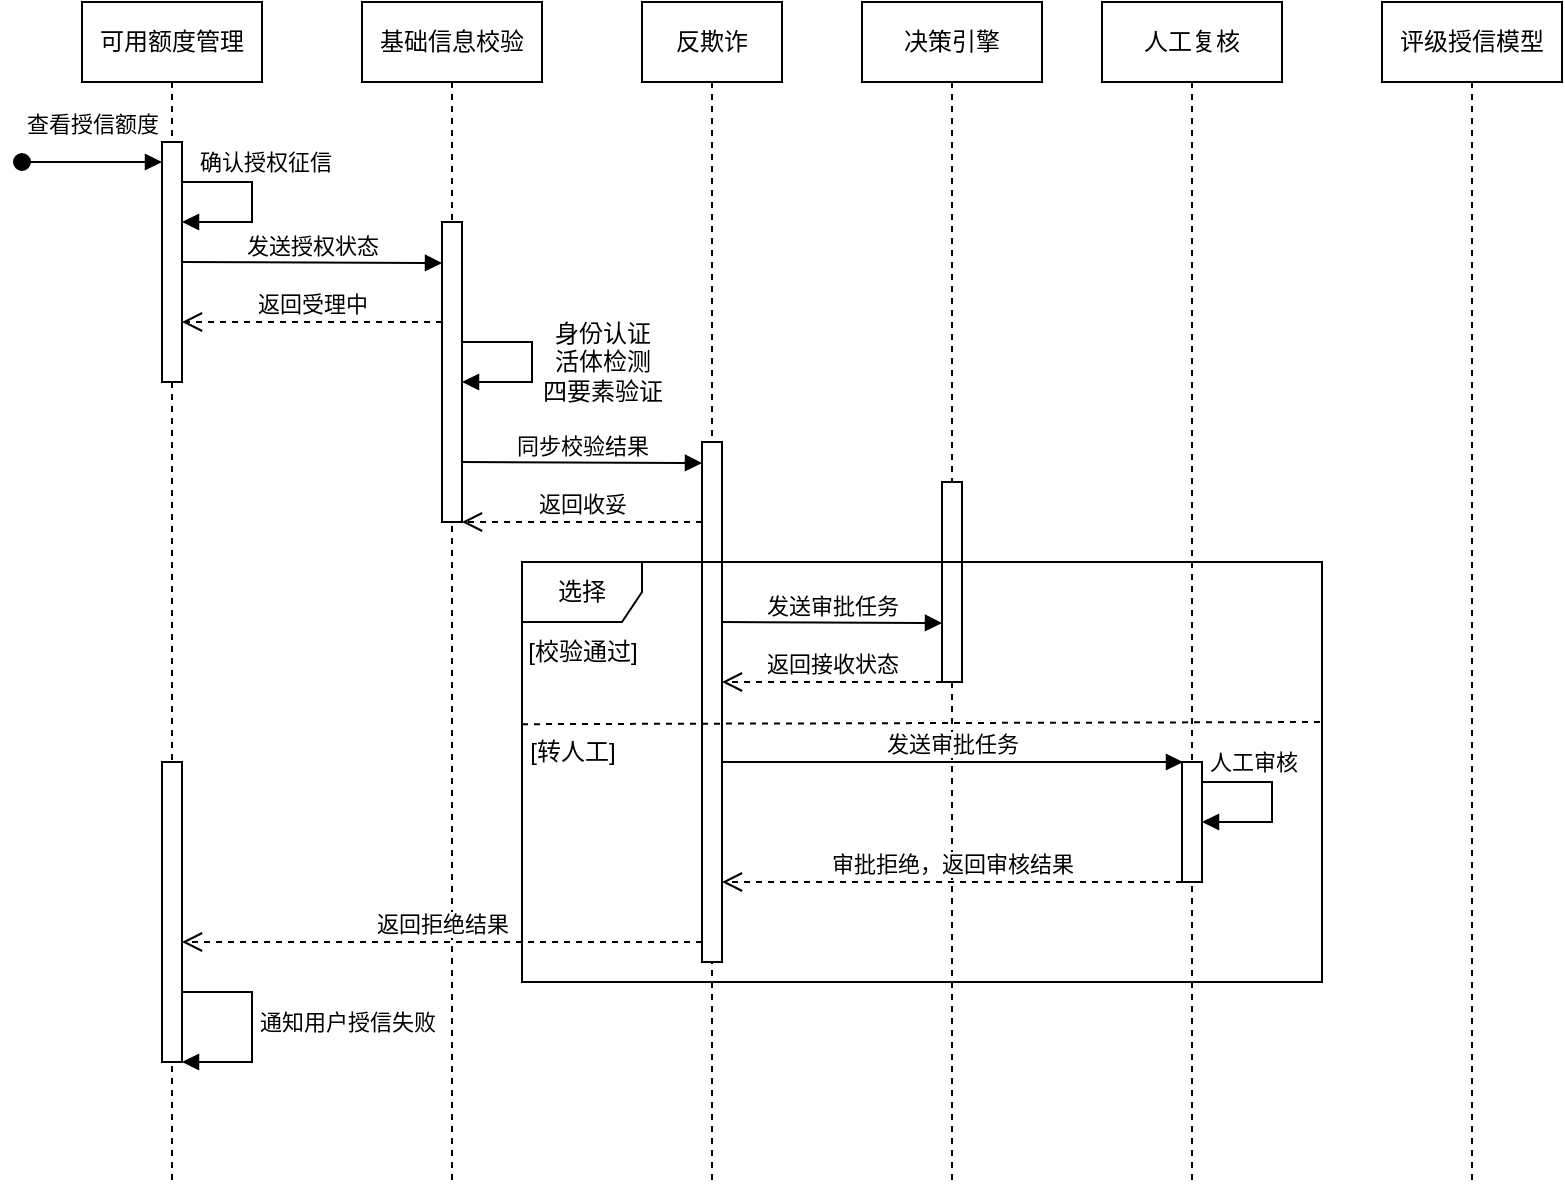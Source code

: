 <mxfile version="21.6.9" type="github">
  <diagram name="第 1 页" id="xwv31RPVGq02u_BUmo36">
    <mxGraphModel dx="1173" dy="772" grid="1" gridSize="10" guides="1" tooltips="1" connect="1" arrows="1" fold="1" page="1" pageScale="1" pageWidth="827" pageHeight="1169" math="0" shadow="0">
      <root>
        <mxCell id="0" />
        <mxCell id="1" parent="0" />
        <mxCell id="psqMjh_VG05WW_Cjcmjr-1" value="可用额度管理" style="shape=umlLifeline;perimeter=lifelinePerimeter;whiteSpace=wrap;html=1;container=1;dropTarget=0;collapsible=0;recursiveResize=0;outlineConnect=0;portConstraint=eastwest;newEdgeStyle={&quot;edgeStyle&quot;:&quot;elbowEdgeStyle&quot;,&quot;elbow&quot;:&quot;vertical&quot;,&quot;curved&quot;:0,&quot;rounded&quot;:0};" vertex="1" parent="1">
          <mxGeometry x="40" y="90" width="90" height="590" as="geometry" />
        </mxCell>
        <mxCell id="psqMjh_VG05WW_Cjcmjr-2" value="" style="html=1;points=[];perimeter=orthogonalPerimeter;outlineConnect=0;targetShapes=umlLifeline;portConstraint=eastwest;newEdgeStyle={&quot;edgeStyle&quot;:&quot;elbowEdgeStyle&quot;,&quot;elbow&quot;:&quot;vertical&quot;,&quot;curved&quot;:0,&quot;rounded&quot;:0};" vertex="1" parent="psqMjh_VG05WW_Cjcmjr-1">
          <mxGeometry x="40" y="70" width="10" height="120" as="geometry" />
        </mxCell>
        <mxCell id="psqMjh_VG05WW_Cjcmjr-3" value="确认授权征信" style="html=1;align=left;spacingLeft=2;endArrow=block;rounded=0;edgeStyle=orthogonalEdgeStyle;curved=0;rounded=0;" edge="1" parent="psqMjh_VG05WW_Cjcmjr-1" source="psqMjh_VG05WW_Cjcmjr-2" target="psqMjh_VG05WW_Cjcmjr-2">
          <mxGeometry x="-0.889" y="10" relative="1" as="geometry">
            <mxPoint x="60" y="90" as="sourcePoint" />
            <Array as="points">
              <mxPoint x="85" y="90" />
              <mxPoint x="85" y="110" />
            </Array>
            <mxPoint x="60" y="120" as="targetPoint" />
            <mxPoint as="offset" />
          </mxGeometry>
        </mxCell>
        <mxCell id="psqMjh_VG05WW_Cjcmjr-54" value="" style="html=1;points=[];perimeter=orthogonalPerimeter;outlineConnect=0;targetShapes=umlLifeline;portConstraint=eastwest;newEdgeStyle={&quot;edgeStyle&quot;:&quot;elbowEdgeStyle&quot;,&quot;elbow&quot;:&quot;vertical&quot;,&quot;curved&quot;:0,&quot;rounded&quot;:0};" vertex="1" parent="psqMjh_VG05WW_Cjcmjr-1">
          <mxGeometry x="40" y="380" width="10" height="150" as="geometry" />
        </mxCell>
        <mxCell id="psqMjh_VG05WW_Cjcmjr-56" value="通知用户授信失败" style="html=1;align=left;spacingLeft=2;endArrow=block;rounded=0;edgeStyle=orthogonalEdgeStyle;curved=0;rounded=0;" edge="1" parent="psqMjh_VG05WW_Cjcmjr-1" target="psqMjh_VG05WW_Cjcmjr-54">
          <mxGeometry x="-0.048" relative="1" as="geometry">
            <mxPoint x="50" y="495" as="sourcePoint" />
            <Array as="points">
              <mxPoint x="85" y="495" />
              <mxPoint x="85" y="530" />
            </Array>
            <mxPoint x="50" y="515" as="targetPoint" />
            <mxPoint as="offset" />
          </mxGeometry>
        </mxCell>
        <mxCell id="psqMjh_VG05WW_Cjcmjr-5" value="查看授信额度" style="html=1;verticalAlign=bottom;startArrow=oval;startFill=1;endArrow=block;startSize=8;edgeStyle=elbowEdgeStyle;elbow=vertical;curved=0;rounded=0;" edge="1" parent="1" target="psqMjh_VG05WW_Cjcmjr-2">
          <mxGeometry y="10" width="60" relative="1" as="geometry">
            <mxPoint x="10" y="170" as="sourcePoint" />
            <mxPoint x="90" y="170" as="targetPoint" />
            <mxPoint as="offset" />
          </mxGeometry>
        </mxCell>
        <mxCell id="psqMjh_VG05WW_Cjcmjr-6" value="基础信息校验" style="shape=umlLifeline;perimeter=lifelinePerimeter;whiteSpace=wrap;html=1;container=1;dropTarget=0;collapsible=0;recursiveResize=0;outlineConnect=0;portConstraint=eastwest;newEdgeStyle={&quot;edgeStyle&quot;:&quot;elbowEdgeStyle&quot;,&quot;elbow&quot;:&quot;vertical&quot;,&quot;curved&quot;:0,&quot;rounded&quot;:0};" vertex="1" parent="1">
          <mxGeometry x="180" y="90" width="90" height="590" as="geometry" />
        </mxCell>
        <mxCell id="psqMjh_VG05WW_Cjcmjr-7" value="" style="html=1;points=[];perimeter=orthogonalPerimeter;outlineConnect=0;targetShapes=umlLifeline;portConstraint=eastwest;newEdgeStyle={&quot;edgeStyle&quot;:&quot;elbowEdgeStyle&quot;,&quot;elbow&quot;:&quot;vertical&quot;,&quot;curved&quot;:0,&quot;rounded&quot;:0};" vertex="1" parent="psqMjh_VG05WW_Cjcmjr-6">
          <mxGeometry x="40" y="110" width="10" height="150" as="geometry" />
        </mxCell>
        <mxCell id="psqMjh_VG05WW_Cjcmjr-8" value="" style="html=1;align=left;spacingLeft=2;endArrow=block;rounded=0;edgeStyle=orthogonalEdgeStyle;curved=0;rounded=0;" edge="1" parent="psqMjh_VG05WW_Cjcmjr-6">
          <mxGeometry x="-0.889" y="10" relative="1" as="geometry">
            <mxPoint x="50" y="170" as="sourcePoint" />
            <Array as="points">
              <mxPoint x="85" y="170" />
              <mxPoint x="85" y="190" />
            </Array>
            <mxPoint x="50" y="190" as="targetPoint" />
            <mxPoint as="offset" />
          </mxGeometry>
        </mxCell>
        <mxCell id="psqMjh_VG05WW_Cjcmjr-9" value="发送授权状态" style="html=1;verticalAlign=bottom;endArrow=block;edgeStyle=elbowEdgeStyle;elbow=vertical;curved=0;rounded=0;" edge="1" parent="1">
          <mxGeometry width="80" relative="1" as="geometry">
            <mxPoint x="90" y="220" as="sourcePoint" />
            <mxPoint x="220" y="220.5" as="targetPoint" />
            <mxPoint as="offset" />
          </mxGeometry>
        </mxCell>
        <mxCell id="psqMjh_VG05WW_Cjcmjr-10" value="返回受理中" style="html=1;verticalAlign=bottom;endArrow=open;dashed=1;endSize=8;edgeStyle=elbowEdgeStyle;elbow=vertical;curved=0;rounded=0;" edge="1" parent="1">
          <mxGeometry relative="1" as="geometry">
            <mxPoint x="220" y="250" as="sourcePoint" />
            <mxPoint x="90" y="250" as="targetPoint" />
          </mxGeometry>
        </mxCell>
        <mxCell id="psqMjh_VG05WW_Cjcmjr-11" value="反欺诈" style="shape=umlLifeline;perimeter=lifelinePerimeter;whiteSpace=wrap;html=1;container=1;dropTarget=0;collapsible=0;recursiveResize=0;outlineConnect=0;portConstraint=eastwest;newEdgeStyle={&quot;edgeStyle&quot;:&quot;elbowEdgeStyle&quot;,&quot;elbow&quot;:&quot;vertical&quot;,&quot;curved&quot;:0,&quot;rounded&quot;:0};" vertex="1" parent="1">
          <mxGeometry x="320" y="90" width="70" height="590" as="geometry" />
        </mxCell>
        <mxCell id="psqMjh_VG05WW_Cjcmjr-12" value="" style="html=1;points=[];perimeter=orthogonalPerimeter;outlineConnect=0;targetShapes=umlLifeline;portConstraint=eastwest;newEdgeStyle={&quot;edgeStyle&quot;:&quot;elbowEdgeStyle&quot;,&quot;elbow&quot;:&quot;vertical&quot;,&quot;curved&quot;:0,&quot;rounded&quot;:0};" vertex="1" parent="psqMjh_VG05WW_Cjcmjr-11">
          <mxGeometry x="30" y="220" width="10" height="260" as="geometry" />
        </mxCell>
        <mxCell id="psqMjh_VG05WW_Cjcmjr-13" value="同步校验结果" style="html=1;verticalAlign=bottom;endArrow=block;edgeStyle=elbowEdgeStyle;elbow=vertical;curved=0;rounded=0;" edge="1" parent="1">
          <mxGeometry width="80" relative="1" as="geometry">
            <mxPoint x="230" y="320" as="sourcePoint" />
            <mxPoint x="350" y="321" as="targetPoint" />
            <mxPoint as="offset" />
          </mxGeometry>
        </mxCell>
        <mxCell id="psqMjh_VG05WW_Cjcmjr-14" value="返回收妥" style="html=1;verticalAlign=bottom;endArrow=open;dashed=1;endSize=8;edgeStyle=elbowEdgeStyle;elbow=vertical;curved=0;rounded=0;" edge="1" parent="1">
          <mxGeometry relative="1" as="geometry">
            <mxPoint x="350" y="350" as="sourcePoint" />
            <mxPoint x="230" y="350" as="targetPoint" />
          </mxGeometry>
        </mxCell>
        <mxCell id="psqMjh_VG05WW_Cjcmjr-15" value="决策引擎" style="shape=umlLifeline;perimeter=lifelinePerimeter;whiteSpace=wrap;html=1;container=1;dropTarget=0;collapsible=0;recursiveResize=0;outlineConnect=0;portConstraint=eastwest;newEdgeStyle={&quot;edgeStyle&quot;:&quot;elbowEdgeStyle&quot;,&quot;elbow&quot;:&quot;vertical&quot;,&quot;curved&quot;:0,&quot;rounded&quot;:0};" vertex="1" parent="1">
          <mxGeometry x="430" y="90" width="90" height="590" as="geometry" />
        </mxCell>
        <mxCell id="psqMjh_VG05WW_Cjcmjr-16" value="" style="html=1;points=[];perimeter=orthogonalPerimeter;outlineConnect=0;targetShapes=umlLifeline;portConstraint=eastwest;newEdgeStyle={&quot;edgeStyle&quot;:&quot;elbowEdgeStyle&quot;,&quot;elbow&quot;:&quot;vertical&quot;,&quot;curved&quot;:0,&quot;rounded&quot;:0};" vertex="1" parent="psqMjh_VG05WW_Cjcmjr-15">
          <mxGeometry x="40" y="240" width="10" height="100" as="geometry" />
        </mxCell>
        <mxCell id="psqMjh_VG05WW_Cjcmjr-19" value="人工复核" style="shape=umlLifeline;perimeter=lifelinePerimeter;whiteSpace=wrap;html=1;container=1;dropTarget=0;collapsible=0;recursiveResize=0;outlineConnect=0;portConstraint=eastwest;newEdgeStyle={&quot;edgeStyle&quot;:&quot;elbowEdgeStyle&quot;,&quot;elbow&quot;:&quot;vertical&quot;,&quot;curved&quot;:0,&quot;rounded&quot;:0};" vertex="1" parent="1">
          <mxGeometry x="550" y="90" width="90" height="590" as="geometry" />
        </mxCell>
        <mxCell id="psqMjh_VG05WW_Cjcmjr-20" value="" style="html=1;points=[];perimeter=orthogonalPerimeter;outlineConnect=0;targetShapes=umlLifeline;portConstraint=eastwest;newEdgeStyle={&quot;edgeStyle&quot;:&quot;elbowEdgeStyle&quot;,&quot;elbow&quot;:&quot;vertical&quot;,&quot;curved&quot;:0,&quot;rounded&quot;:0};" vertex="1" parent="psqMjh_VG05WW_Cjcmjr-19">
          <mxGeometry x="40" y="380" width="10" height="60" as="geometry" />
        </mxCell>
        <mxCell id="psqMjh_VG05WW_Cjcmjr-21" value="身份认证&lt;br&gt;活体检测&lt;br&gt;四要素验证&lt;br&gt;" style="text;html=1;align=center;verticalAlign=middle;resizable=0;points=[];autosize=1;strokeColor=none;fillColor=none;" vertex="1" parent="1">
          <mxGeometry x="260" y="240" width="80" height="60" as="geometry" />
        </mxCell>
        <mxCell id="psqMjh_VG05WW_Cjcmjr-22" value="选择" style="shape=umlFrame;whiteSpace=wrap;html=1;pointerEvents=0;" vertex="1" parent="1">
          <mxGeometry x="260" y="370" width="400" height="210" as="geometry" />
        </mxCell>
        <mxCell id="psqMjh_VG05WW_Cjcmjr-23" value="" style="endArrow=none;dashed=1;html=1;rounded=0;strokeWidth=1;" edge="1" parent="1">
          <mxGeometry width="50" height="50" relative="1" as="geometry">
            <mxPoint x="260" y="451.09" as="sourcePoint" />
            <mxPoint x="660" y="450" as="targetPoint" />
          </mxGeometry>
        </mxCell>
        <mxCell id="psqMjh_VG05WW_Cjcmjr-24" value="[校验通过]" style="text;html=1;align=center;verticalAlign=middle;resizable=0;points=[];autosize=1;strokeColor=none;fillColor=none;" vertex="1" parent="1">
          <mxGeometry x="250" y="400" width="80" height="30" as="geometry" />
        </mxCell>
        <mxCell id="psqMjh_VG05WW_Cjcmjr-25" value="[转人工]" style="text;html=1;align=center;verticalAlign=middle;resizable=0;points=[];autosize=1;strokeColor=none;fillColor=none;" vertex="1" parent="1">
          <mxGeometry x="250" y="450" width="70" height="30" as="geometry" />
        </mxCell>
        <mxCell id="psqMjh_VG05WW_Cjcmjr-26" value="发送审批任务" style="html=1;verticalAlign=bottom;endArrow=block;edgeStyle=elbowEdgeStyle;elbow=vertical;curved=0;rounded=0;" edge="1" parent="1">
          <mxGeometry width="80" relative="1" as="geometry">
            <mxPoint x="360" y="400" as="sourcePoint" />
            <mxPoint x="470" y="401" as="targetPoint" />
            <mxPoint as="offset" />
          </mxGeometry>
        </mxCell>
        <mxCell id="psqMjh_VG05WW_Cjcmjr-27" value="返回接收状态" style="html=1;verticalAlign=bottom;endArrow=open;dashed=1;endSize=8;edgeStyle=elbowEdgeStyle;elbow=vertical;curved=0;rounded=0;" edge="1" parent="1">
          <mxGeometry relative="1" as="geometry">
            <mxPoint x="470" y="430" as="sourcePoint" />
            <mxPoint x="360" y="430" as="targetPoint" />
          </mxGeometry>
        </mxCell>
        <mxCell id="psqMjh_VG05WW_Cjcmjr-28" value="发送审批任务" style="html=1;verticalAlign=bottom;endArrow=block;edgeStyle=elbowEdgeStyle;elbow=vertical;curved=0;rounded=0;" edge="1" parent="1">
          <mxGeometry width="80" relative="1" as="geometry">
            <mxPoint x="359.5" y="470" as="sourcePoint" />
            <mxPoint x="590.5" y="470" as="targetPoint" />
            <mxPoint as="offset" />
          </mxGeometry>
        </mxCell>
        <mxCell id="psqMjh_VG05WW_Cjcmjr-29" value="人工审核" style="html=1;align=left;spacingLeft=2;endArrow=block;rounded=0;edgeStyle=orthogonalEdgeStyle;curved=0;rounded=0;" edge="1" parent="1">
          <mxGeometry x="-1" y="10" relative="1" as="geometry">
            <mxPoint x="600" y="480" as="sourcePoint" />
            <Array as="points">
              <mxPoint x="635" y="480" />
              <mxPoint x="635" y="500" />
            </Array>
            <mxPoint x="600" y="500" as="targetPoint" />
            <mxPoint as="offset" />
          </mxGeometry>
        </mxCell>
        <mxCell id="psqMjh_VG05WW_Cjcmjr-30" value="审批拒绝，返回审核结果" style="html=1;verticalAlign=bottom;endArrow=open;dashed=1;endSize=8;edgeStyle=elbowEdgeStyle;elbow=vertical;curved=0;rounded=0;" edge="1" parent="1">
          <mxGeometry relative="1" as="geometry">
            <mxPoint x="590" y="530" as="sourcePoint" />
            <mxPoint x="360" y="530" as="targetPoint" />
          </mxGeometry>
        </mxCell>
        <mxCell id="psqMjh_VG05WW_Cjcmjr-38" value="评级授信模型" style="shape=umlLifeline;perimeter=lifelinePerimeter;whiteSpace=wrap;html=1;container=1;dropTarget=0;collapsible=0;recursiveResize=0;outlineConnect=0;portConstraint=eastwest;newEdgeStyle={&quot;edgeStyle&quot;:&quot;elbowEdgeStyle&quot;,&quot;elbow&quot;:&quot;vertical&quot;,&quot;curved&quot;:0,&quot;rounded&quot;:0};" vertex="1" parent="1">
          <mxGeometry x="690" y="90" width="90" height="590" as="geometry" />
        </mxCell>
        <mxCell id="psqMjh_VG05WW_Cjcmjr-55" value="返回拒绝结果" style="html=1;verticalAlign=bottom;endArrow=open;dashed=1;endSize=8;edgeStyle=elbowEdgeStyle;elbow=vertical;curved=0;rounded=0;" edge="1" parent="1" source="psqMjh_VG05WW_Cjcmjr-12">
          <mxGeometry relative="1" as="geometry">
            <mxPoint x="320" y="560" as="sourcePoint" />
            <mxPoint x="90" y="560" as="targetPoint" />
          </mxGeometry>
        </mxCell>
      </root>
    </mxGraphModel>
  </diagram>
</mxfile>
